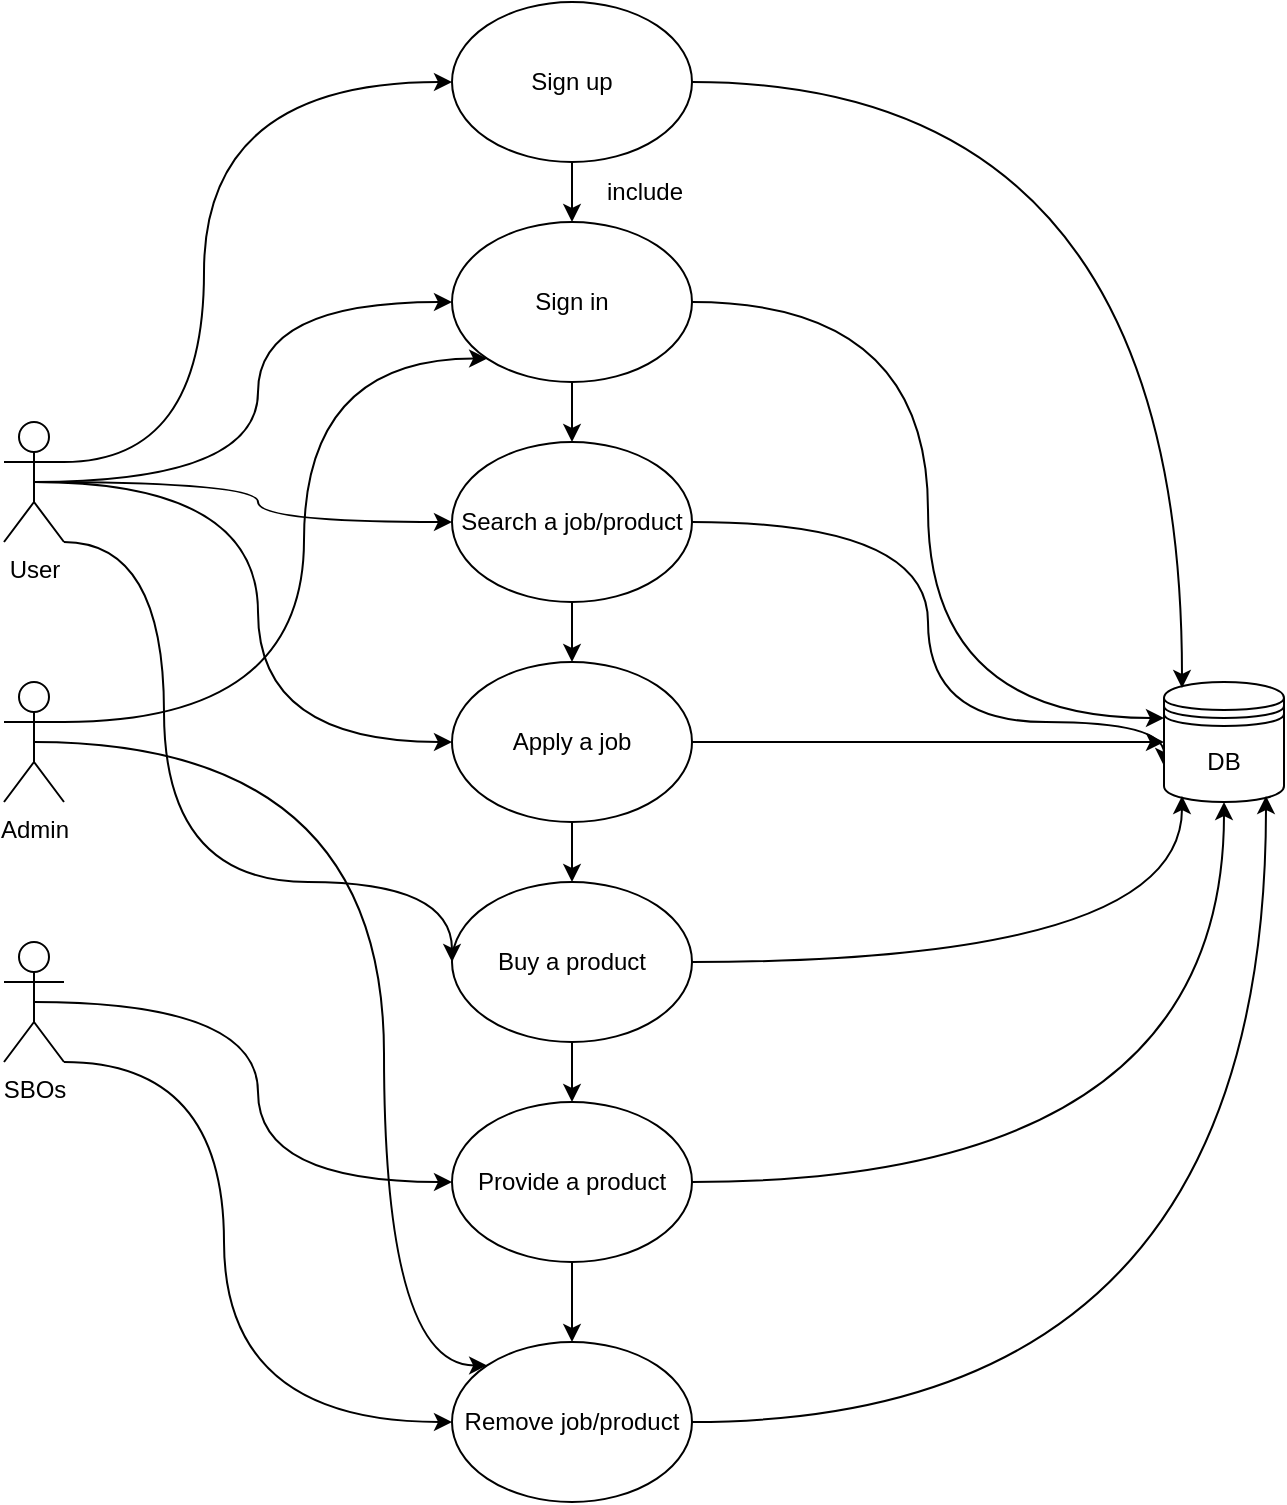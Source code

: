 <mxfile version="24.4.13" type="device">
  <diagram name="Page-1" id="TI9et1MGAXXlvoW36q-T">
    <mxGraphModel dx="2074" dy="1155" grid="1" gridSize="10" guides="1" tooltips="1" connect="1" arrows="1" fold="1" page="1" pageScale="1" pageWidth="827" pageHeight="1169" math="0" shadow="0">
      <root>
        <mxCell id="0" />
        <mxCell id="1" parent="0" />
        <mxCell id="2Mee0SCEBqpP-NvjhL0r-15" value="Sign up" style="ellipse;whiteSpace=wrap;html=1;" vertex="1" parent="1">
          <mxGeometry x="354" y="120" width="120" height="80" as="geometry" />
        </mxCell>
        <mxCell id="2Mee0SCEBqpP-NvjhL0r-25" value="" style="edgeStyle=orthogonalEdgeStyle;rounded=0;orthogonalLoop=1;jettySize=auto;html=1;" edge="1" parent="1" source="2Mee0SCEBqpP-NvjhL0r-16" target="2Mee0SCEBqpP-NvjhL0r-17">
          <mxGeometry relative="1" as="geometry" />
        </mxCell>
        <mxCell id="2Mee0SCEBqpP-NvjhL0r-46" style="edgeStyle=orthogonalEdgeStyle;rounded=0;orthogonalLoop=1;jettySize=auto;html=1;exitX=1;exitY=0.5;exitDx=0;exitDy=0;entryX=0;entryY=0.3;entryDx=0;entryDy=0;curved=1;" edge="1" parent="1" source="2Mee0SCEBqpP-NvjhL0r-16" target="2Mee0SCEBqpP-NvjhL0r-44">
          <mxGeometry relative="1" as="geometry" />
        </mxCell>
        <mxCell id="2Mee0SCEBqpP-NvjhL0r-16" value="Sign in" style="ellipse;whiteSpace=wrap;html=1;" vertex="1" parent="1">
          <mxGeometry x="354" y="230" width="120" height="80" as="geometry" />
        </mxCell>
        <mxCell id="2Mee0SCEBqpP-NvjhL0r-26" value="" style="edgeStyle=orthogonalEdgeStyle;rounded=0;orthogonalLoop=1;jettySize=auto;html=1;" edge="1" parent="1" source="2Mee0SCEBqpP-NvjhL0r-17" target="2Mee0SCEBqpP-NvjhL0r-18">
          <mxGeometry relative="1" as="geometry" />
        </mxCell>
        <mxCell id="2Mee0SCEBqpP-NvjhL0r-47" style="edgeStyle=orthogonalEdgeStyle;rounded=0;orthogonalLoop=1;jettySize=auto;html=1;exitX=1;exitY=0.5;exitDx=0;exitDy=0;entryX=0;entryY=0.7;entryDx=0;entryDy=0;curved=1;" edge="1" parent="1" source="2Mee0SCEBqpP-NvjhL0r-17" target="2Mee0SCEBqpP-NvjhL0r-44">
          <mxGeometry relative="1" as="geometry">
            <Array as="points">
              <mxPoint x="592" y="380" />
              <mxPoint x="592" y="480" />
              <mxPoint x="710" y="480" />
            </Array>
          </mxGeometry>
        </mxCell>
        <mxCell id="2Mee0SCEBqpP-NvjhL0r-17" value="Search a job/product" style="ellipse;whiteSpace=wrap;html=1;" vertex="1" parent="1">
          <mxGeometry x="354" y="340" width="120" height="80" as="geometry" />
        </mxCell>
        <mxCell id="2Mee0SCEBqpP-NvjhL0r-27" value="" style="edgeStyle=orthogonalEdgeStyle;rounded=0;orthogonalLoop=1;jettySize=auto;html=1;" edge="1" parent="1" source="2Mee0SCEBqpP-NvjhL0r-18" target="2Mee0SCEBqpP-NvjhL0r-19">
          <mxGeometry relative="1" as="geometry" />
        </mxCell>
        <mxCell id="2Mee0SCEBqpP-NvjhL0r-48" style="edgeStyle=orthogonalEdgeStyle;rounded=0;orthogonalLoop=1;jettySize=auto;html=1;exitX=1;exitY=0.5;exitDx=0;exitDy=0;curved=1;" edge="1" parent="1" source="2Mee0SCEBqpP-NvjhL0r-18">
          <mxGeometry relative="1" as="geometry">
            <mxPoint x="710" y="490" as="targetPoint" />
          </mxGeometry>
        </mxCell>
        <mxCell id="2Mee0SCEBqpP-NvjhL0r-18" value="Apply a job" style="ellipse;whiteSpace=wrap;html=1;" vertex="1" parent="1">
          <mxGeometry x="354" y="450" width="120" height="80" as="geometry" />
        </mxCell>
        <mxCell id="2Mee0SCEBqpP-NvjhL0r-28" value="" style="edgeStyle=orthogonalEdgeStyle;rounded=0;orthogonalLoop=1;jettySize=auto;html=1;" edge="1" parent="1" source="2Mee0SCEBqpP-NvjhL0r-19" target="2Mee0SCEBqpP-NvjhL0r-21">
          <mxGeometry relative="1" as="geometry" />
        </mxCell>
        <mxCell id="2Mee0SCEBqpP-NvjhL0r-19" value="Buy a product" style="ellipse;whiteSpace=wrap;html=1;" vertex="1" parent="1">
          <mxGeometry x="354" y="560" width="120" height="80" as="geometry" />
        </mxCell>
        <mxCell id="2Mee0SCEBqpP-NvjhL0r-20" value="Remove job/product" style="ellipse;whiteSpace=wrap;html=1;" vertex="1" parent="1">
          <mxGeometry x="354" y="790" width="120" height="80" as="geometry" />
        </mxCell>
        <mxCell id="2Mee0SCEBqpP-NvjhL0r-29" value="" style="edgeStyle=orthogonalEdgeStyle;rounded=0;orthogonalLoop=1;jettySize=auto;html=1;" edge="1" parent="1" source="2Mee0SCEBqpP-NvjhL0r-21" target="2Mee0SCEBqpP-NvjhL0r-20">
          <mxGeometry relative="1" as="geometry" />
        </mxCell>
        <mxCell id="2Mee0SCEBqpP-NvjhL0r-50" style="edgeStyle=orthogonalEdgeStyle;rounded=0;orthogonalLoop=1;jettySize=auto;html=1;exitX=1;exitY=0.5;exitDx=0;exitDy=0;entryX=0.5;entryY=1;entryDx=0;entryDy=0;curved=1;" edge="1" parent="1" source="2Mee0SCEBqpP-NvjhL0r-21" target="2Mee0SCEBqpP-NvjhL0r-44">
          <mxGeometry relative="1" as="geometry" />
        </mxCell>
        <mxCell id="2Mee0SCEBqpP-NvjhL0r-21" value="Provide a product" style="ellipse;whiteSpace=wrap;html=1;" vertex="1" parent="1">
          <mxGeometry x="354" y="670" width="120" height="80" as="geometry" />
        </mxCell>
        <mxCell id="2Mee0SCEBqpP-NvjhL0r-22" value="" style="endArrow=classic;html=1;rounded=0;exitX=0.5;exitY=1;exitDx=0;exitDy=0;" edge="1" parent="1" source="2Mee0SCEBqpP-NvjhL0r-15">
          <mxGeometry width="50" height="50" relative="1" as="geometry">
            <mxPoint x="360" y="580" as="sourcePoint" />
            <mxPoint x="414" y="230" as="targetPoint" />
          </mxGeometry>
        </mxCell>
        <mxCell id="2Mee0SCEBqpP-NvjhL0r-24" value="include" style="text;html=1;align=center;verticalAlign=middle;resizable=0;points=[];autosize=1;strokeColor=none;fillColor=none;" vertex="1" parent="1">
          <mxGeometry x="420" y="200" width="60" height="30" as="geometry" />
        </mxCell>
        <mxCell id="2Mee0SCEBqpP-NvjhL0r-35" style="edgeStyle=orthogonalEdgeStyle;rounded=0;orthogonalLoop=1;jettySize=auto;html=1;exitX=1;exitY=0.333;exitDx=0;exitDy=0;exitPerimeter=0;entryX=0;entryY=0.5;entryDx=0;entryDy=0;curved=1;" edge="1" parent="1" source="2Mee0SCEBqpP-NvjhL0r-30" target="2Mee0SCEBqpP-NvjhL0r-15">
          <mxGeometry relative="1" as="geometry">
            <Array as="points">
              <mxPoint x="230" y="350" />
              <mxPoint x="230" y="160" />
            </Array>
          </mxGeometry>
        </mxCell>
        <mxCell id="2Mee0SCEBqpP-NvjhL0r-36" style="edgeStyle=orthogonalEdgeStyle;rounded=0;orthogonalLoop=1;jettySize=auto;html=1;exitX=0.5;exitY=0.5;exitDx=0;exitDy=0;exitPerimeter=0;entryX=0;entryY=0.5;entryDx=0;entryDy=0;curved=1;" edge="1" parent="1" source="2Mee0SCEBqpP-NvjhL0r-30" target="2Mee0SCEBqpP-NvjhL0r-16">
          <mxGeometry relative="1" as="geometry" />
        </mxCell>
        <mxCell id="2Mee0SCEBqpP-NvjhL0r-39" style="edgeStyle=orthogonalEdgeStyle;rounded=0;orthogonalLoop=1;jettySize=auto;html=1;exitX=0.5;exitY=0.5;exitDx=0;exitDy=0;exitPerimeter=0;entryX=0;entryY=0.5;entryDx=0;entryDy=0;curved=1;" edge="1" parent="1" source="2Mee0SCEBqpP-NvjhL0r-30" target="2Mee0SCEBqpP-NvjhL0r-18">
          <mxGeometry relative="1" as="geometry" />
        </mxCell>
        <mxCell id="2Mee0SCEBqpP-NvjhL0r-40" style="edgeStyle=orthogonalEdgeStyle;rounded=0;orthogonalLoop=1;jettySize=auto;html=1;exitX=1;exitY=1;exitDx=0;exitDy=0;exitPerimeter=0;entryX=0;entryY=0.5;entryDx=0;entryDy=0;curved=1;" edge="1" parent="1" source="2Mee0SCEBqpP-NvjhL0r-30" target="2Mee0SCEBqpP-NvjhL0r-19">
          <mxGeometry relative="1" as="geometry">
            <Array as="points">
              <mxPoint x="210" y="390" />
              <mxPoint x="210" y="560" />
              <mxPoint x="354" y="560" />
            </Array>
          </mxGeometry>
        </mxCell>
        <mxCell id="2Mee0SCEBqpP-NvjhL0r-41" style="edgeStyle=orthogonalEdgeStyle;rounded=0;orthogonalLoop=1;jettySize=auto;html=1;exitX=0.5;exitY=0.5;exitDx=0;exitDy=0;exitPerimeter=0;entryX=0;entryY=0.5;entryDx=0;entryDy=0;curved=1;" edge="1" parent="1" source="2Mee0SCEBqpP-NvjhL0r-30" target="2Mee0SCEBqpP-NvjhL0r-17">
          <mxGeometry relative="1" as="geometry" />
        </mxCell>
        <mxCell id="2Mee0SCEBqpP-NvjhL0r-30" value="User" style="shape=umlActor;verticalLabelPosition=bottom;verticalAlign=top;html=1;outlineConnect=0;" vertex="1" parent="1">
          <mxGeometry x="130" y="330" width="30" height="60" as="geometry" />
        </mxCell>
        <mxCell id="2Mee0SCEBqpP-NvjhL0r-37" style="edgeStyle=orthogonalEdgeStyle;rounded=0;orthogonalLoop=1;jettySize=auto;html=1;exitX=1;exitY=0.333;exitDx=0;exitDy=0;exitPerimeter=0;entryX=0;entryY=1;entryDx=0;entryDy=0;curved=1;" edge="1" parent="1" source="2Mee0SCEBqpP-NvjhL0r-31" target="2Mee0SCEBqpP-NvjhL0r-16">
          <mxGeometry relative="1" as="geometry">
            <Array as="points">
              <mxPoint x="280" y="480" />
              <mxPoint x="280" y="298" />
            </Array>
          </mxGeometry>
        </mxCell>
        <mxCell id="2Mee0SCEBqpP-NvjhL0r-38" style="edgeStyle=orthogonalEdgeStyle;rounded=0;orthogonalLoop=1;jettySize=auto;html=1;exitX=0.5;exitY=0.5;exitDx=0;exitDy=0;exitPerimeter=0;entryX=0;entryY=0;entryDx=0;entryDy=0;curved=1;" edge="1" parent="1" source="2Mee0SCEBqpP-NvjhL0r-31" target="2Mee0SCEBqpP-NvjhL0r-20">
          <mxGeometry relative="1" as="geometry">
            <Array as="points">
              <mxPoint x="320" y="490" />
              <mxPoint x="320" y="802" />
            </Array>
          </mxGeometry>
        </mxCell>
        <mxCell id="2Mee0SCEBqpP-NvjhL0r-31" value="Admin" style="shape=umlActor;verticalLabelPosition=bottom;verticalAlign=top;html=1;outlineConnect=0;" vertex="1" parent="1">
          <mxGeometry x="130" y="460" width="30" height="60" as="geometry" />
        </mxCell>
        <mxCell id="2Mee0SCEBqpP-NvjhL0r-42" style="edgeStyle=orthogonalEdgeStyle;rounded=0;orthogonalLoop=1;jettySize=auto;html=1;exitX=0.5;exitY=0.5;exitDx=0;exitDy=0;exitPerimeter=0;entryX=0;entryY=0.5;entryDx=0;entryDy=0;curved=1;" edge="1" parent="1" source="2Mee0SCEBqpP-NvjhL0r-32" target="2Mee0SCEBqpP-NvjhL0r-21">
          <mxGeometry relative="1" as="geometry" />
        </mxCell>
        <mxCell id="2Mee0SCEBqpP-NvjhL0r-43" style="edgeStyle=orthogonalEdgeStyle;rounded=0;orthogonalLoop=1;jettySize=auto;html=1;exitX=1;exitY=1;exitDx=0;exitDy=0;exitPerimeter=0;entryX=0;entryY=0.5;entryDx=0;entryDy=0;curved=1;" edge="1" parent="1" source="2Mee0SCEBqpP-NvjhL0r-32" target="2Mee0SCEBqpP-NvjhL0r-20">
          <mxGeometry relative="1" as="geometry">
            <Array as="points">
              <mxPoint x="240" y="650" />
              <mxPoint x="240" y="830" />
            </Array>
          </mxGeometry>
        </mxCell>
        <mxCell id="2Mee0SCEBqpP-NvjhL0r-32" value="SBOs" style="shape=umlActor;verticalLabelPosition=bottom;verticalAlign=top;html=1;outlineConnect=0;" vertex="1" parent="1">
          <mxGeometry x="130" y="590" width="30" height="60" as="geometry" />
        </mxCell>
        <mxCell id="2Mee0SCEBqpP-NvjhL0r-44" value="DB" style="shape=datastore;whiteSpace=wrap;html=1;" vertex="1" parent="1">
          <mxGeometry x="710" y="460" width="60" height="60" as="geometry" />
        </mxCell>
        <mxCell id="2Mee0SCEBqpP-NvjhL0r-45" style="edgeStyle=orthogonalEdgeStyle;rounded=0;orthogonalLoop=1;jettySize=auto;html=1;exitX=1;exitY=0.5;exitDx=0;exitDy=0;entryX=0.15;entryY=0.05;entryDx=0;entryDy=0;entryPerimeter=0;curved=1;" edge="1" parent="1" source="2Mee0SCEBqpP-NvjhL0r-15" target="2Mee0SCEBqpP-NvjhL0r-44">
          <mxGeometry relative="1" as="geometry" />
        </mxCell>
        <mxCell id="2Mee0SCEBqpP-NvjhL0r-49" style="edgeStyle=orthogonalEdgeStyle;rounded=0;orthogonalLoop=1;jettySize=auto;html=1;exitX=1;exitY=0.5;exitDx=0;exitDy=0;entryX=0.15;entryY=0.95;entryDx=0;entryDy=0;entryPerimeter=0;curved=1;" edge="1" parent="1" source="2Mee0SCEBqpP-NvjhL0r-19" target="2Mee0SCEBqpP-NvjhL0r-44">
          <mxGeometry relative="1" as="geometry" />
        </mxCell>
        <mxCell id="2Mee0SCEBqpP-NvjhL0r-52" style="edgeStyle=orthogonalEdgeStyle;rounded=0;orthogonalLoop=1;jettySize=auto;html=1;exitX=1;exitY=0.5;exitDx=0;exitDy=0;entryX=0.85;entryY=0.95;entryDx=0;entryDy=0;entryPerimeter=0;curved=1;" edge="1" parent="1" source="2Mee0SCEBqpP-NvjhL0r-20" target="2Mee0SCEBqpP-NvjhL0r-44">
          <mxGeometry relative="1" as="geometry" />
        </mxCell>
      </root>
    </mxGraphModel>
  </diagram>
</mxfile>

